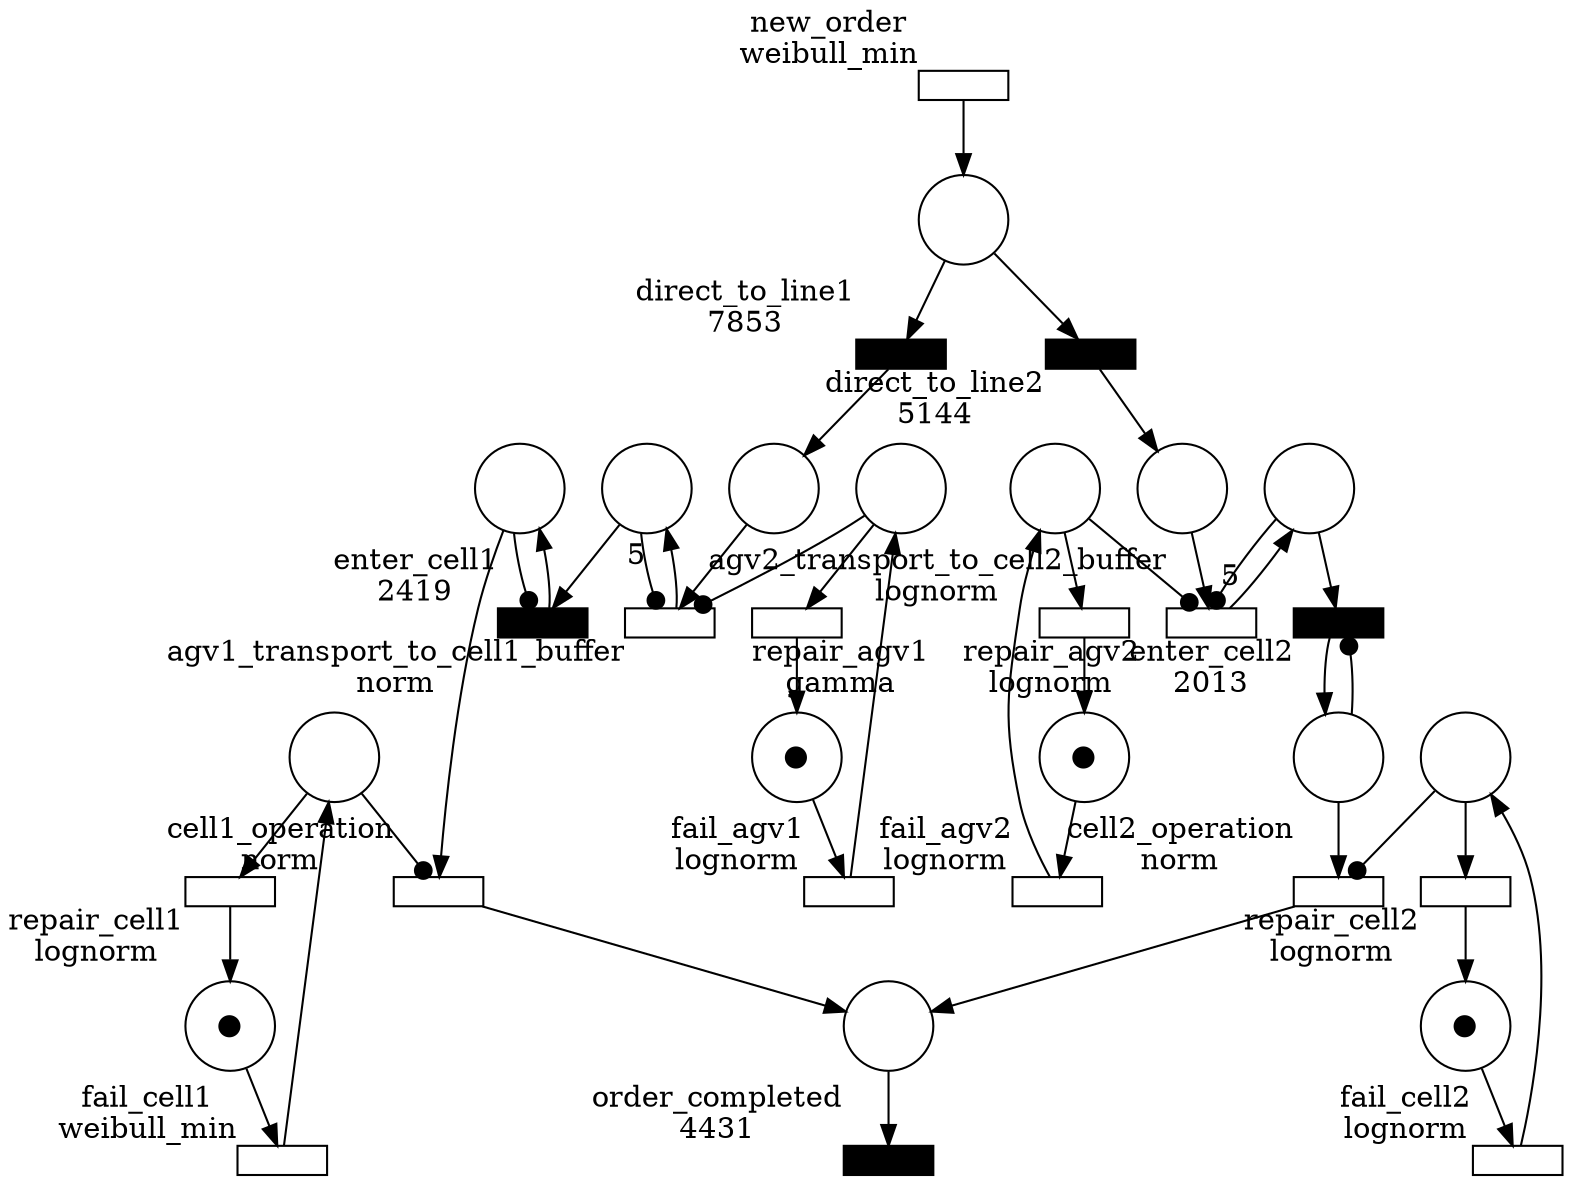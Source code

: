 digraph {
	"agv2_transport_to_cell2_buffer,enter_cell2" [label="" fixedsize=true height=0.6 shape=circle width=0.6]
	"direct_to_line1,agv1_transport_to_cell1_buffer" [label="" fixedsize=true height=0.6 shape=circle width=0.6]
	"agv1_transport_to_cell1_buffer,enter_cell1" [label="" fixedsize=true height=0.6 shape=circle width=0.6]
	"direct_to_line2,agv2_transport_to_cell2_buffer" [label="" fixedsize=true height=0.6 shape=circle width=0.6]
	"enter_cell1,cell1_operation" [label="" fixedsize=true height=0.6 shape=circle width=0.6]
	"enter_cell2,cell2_operation" [label="" fixedsize=true height=0.6 shape=circle width=0.6]
	"cell1_operation,cell2_operation,order_completed" [label="" fixedsize=true height=0.6 shape=circle width=0.6]
	"new_order,direct_to_line2,direct_to_line1" [label="" fixedsize=true height=0.6 shape=circle width=0.6]
	agv1_ok [label=<&#9679;> fixedsize=true height=0.6 shape=circle width=0.6]
	agv1_failed [label="" fixedsize=true height=0.6 shape=circle width=0.6]
	cell1_ok [label=<&#9679;> fixedsize=true height=0.6 shape=circle width=0.6]
	cell1_failed [label="" fixedsize=true height=0.6 shape=circle width=0.6]
	agv2_ok [label=<&#9679;> fixedsize=true height=0.6 shape=circle width=0.6]
	agv2_failed [label="" fixedsize=true height=0.6 shape=circle width=0.6]
	cell2_ok [label=<&#9679;> fixedsize=true height=0.6 shape=circle width=0.6]
	cell2_failed [label="" fixedsize=true height=0.6 shape=circle width=0.6]
	enter_cell2 [label="" color=black fixedsize=true height=0.2 shape=rectangle style=filled width=0.6 xlabel="enter_cell2
2013"]
	"agv2_transport_to_cell2_buffer,enter_cell2" -> enter_cell2
	enter_cell2 -> "enter_cell2,cell2_operation"
	"enter_cell2,cell2_operation" -> enter_cell2 [arrowhead=dot]
	enter_cell1 [label="" color=black fixedsize=true height=0.2 shape=rectangle style=filled width=0.6 xlabel="enter_cell1
2419"]
	"agv1_transport_to_cell1_buffer,enter_cell1" -> enter_cell1
	enter_cell1 -> "enter_cell1,cell1_operation"
	"enter_cell1,cell1_operation" -> enter_cell1 [arrowhead=dot]
	new_order [label="" color=black fixedsize=true height=0.2 shape=rectangle width=0.6 xlabel="new_order
weibull_min"]
	new_order -> "new_order,direct_to_line2,direct_to_line1"
	order_completed [label="" color=black fixedsize=true height=0.2 shape=rectangle style=filled width=0.6 xlabel="order_completed
4431"]
	"cell1_operation,cell2_operation,order_completed" -> order_completed
	agv1_transport_to_cell1_buffer [label="" color=black fixedsize=true height=0.2 shape=rectangle width=0.6 xlabel="agv1_transport_to_cell1_buffer
norm"]
	"direct_to_line1,agv1_transport_to_cell1_buffer" -> agv1_transport_to_cell1_buffer
	agv1_transport_to_cell1_buffer -> "agv1_transport_to_cell1_buffer,enter_cell1"
	"agv1_transport_to_cell1_buffer,enter_cell1" -> agv1_transport_to_cell1_buffer [arrowhead=dot xlabel=5]
	agv1_failed -> agv1_transport_to_cell1_buffer [arrowhead=dot]
	cell1_operation [label="" color=black fixedsize=true height=0.2 shape=rectangle width=0.6 xlabel="cell1_operation
norm"]
	"enter_cell1,cell1_operation" -> cell1_operation
	cell1_operation -> "cell1_operation,cell2_operation,order_completed"
	cell1_failed -> cell1_operation [arrowhead=dot]
	cell2_operation [label="" color=black fixedsize=true height=0.2 shape=rectangle width=0.6 xlabel="cell2_operation
norm"]
	"enter_cell2,cell2_operation" -> cell2_operation
	cell2_operation -> "cell1_operation,cell2_operation,order_completed"
	cell2_failed -> cell2_operation [arrowhead=dot]
	direct_to_line1 [label="" color=black fixedsize=true height=0.2 shape=rectangle style=filled width=0.6 xlabel="direct_to_line1
7853"]
	"new_order,direct_to_line2,direct_to_line1" -> direct_to_line1
	direct_to_line1 -> "direct_to_line1,agv1_transport_to_cell1_buffer"
	direct_to_line2 [label="" color=black fixedsize=true height=0.2 shape=rectangle style=filled width=0.6 xlabel="direct_to_line2
5144"]
	"new_order,direct_to_line2,direct_to_line1" -> direct_to_line2
	direct_to_line2 -> "direct_to_line2,agv2_transport_to_cell2_buffer"
	agv2_transport_to_cell2_buffer [label="" color=black fixedsize=true height=0.2 shape=rectangle width=0.6 xlabel="agv2_transport_to_cell2_buffer
lognorm"]
	"direct_to_line2,agv2_transport_to_cell2_buffer" -> agv2_transport_to_cell2_buffer
	agv2_transport_to_cell2_buffer -> "agv2_transport_to_cell2_buffer,enter_cell2"
	"agv2_transport_to_cell2_buffer,enter_cell2" -> agv2_transport_to_cell2_buffer [arrowhead=dot xlabel=5]
	agv2_failed -> agv2_transport_to_cell2_buffer [arrowhead=dot]
	fail_agv1 [label="" color=black fixedsize=true height=0.2 shape=rectangle width=0.6 xlabel="fail_agv1
lognorm"]
	agv1_ok -> fail_agv1
	fail_agv1 -> agv1_failed
	repair_agv1 [label="" color=black fixedsize=true height=0.2 shape=rectangle width=0.6 xlabel="repair_agv1
gamma"]
	agv1_failed -> repair_agv1
	repair_agv1 -> agv1_ok
	fail_cell1 [label="" color=black fixedsize=true height=0.2 shape=rectangle width=0.6 xlabel="fail_cell1
weibull_min"]
	cell1_ok -> fail_cell1
	fail_cell1 -> cell1_failed
	repair_cell1 [label="" color=black fixedsize=true height=0.2 shape=rectangle width=0.6 xlabel="repair_cell1
lognorm"]
	cell1_failed -> repair_cell1
	repair_cell1 -> cell1_ok
	fail_agv2 [label="" color=black fixedsize=true height=0.2 shape=rectangle width=0.6 xlabel="fail_agv2
lognorm"]
	agv2_ok -> fail_agv2
	fail_agv2 -> agv2_failed
	repair_agv2 [label="" color=black fixedsize=true height=0.2 shape=rectangle width=0.6 xlabel="repair_agv2
lognorm"]
	agv2_failed -> repair_agv2
	repair_agv2 -> agv2_ok
	fail_cell2 [label="" color=black fixedsize=true height=0.2 shape=rectangle width=0.6 xlabel="fail_cell2
lognorm"]
	cell2_ok -> fail_cell2
	fail_cell2 -> cell2_failed
	repair_cell2 [label="" color=black fixedsize=true height=0.2 shape=rectangle width=0.6 xlabel="repair_cell2
lognorm"]
	cell2_failed -> repair_cell2
	repair_cell2 -> cell2_ok
}
